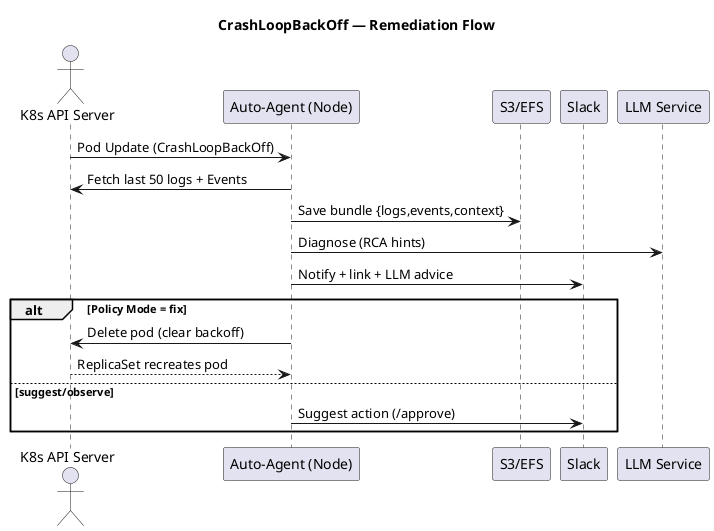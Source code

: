 @startuml
skinparam shadowing false
title CrashLoopBackOff — Remediation Flow

actor "K8s API Server" as API
participant "Auto-Agent (Node)" as Agent
participant "S3/EFS" as S3
participant "Slack" as SlackSys
participant "LLM Service" as LLMsvc

API -> Agent : Pod Update (CrashLoopBackOff)
Agent -> API : Fetch last 50 logs + Events
Agent -> S3 : Save bundle {logs,events,context}
Agent -> LLMsvc : Diagnose (RCA hints)
Agent -> SlackSys : Notify + link + LLM advice

alt Policy Mode = fix
  Agent -> API : Delete pod (clear backoff)
  API --> Agent : ReplicaSet recreates pod
else suggest/observe
  Agent -> SlackSys : Suggest action (/approve)
end
@enduml
